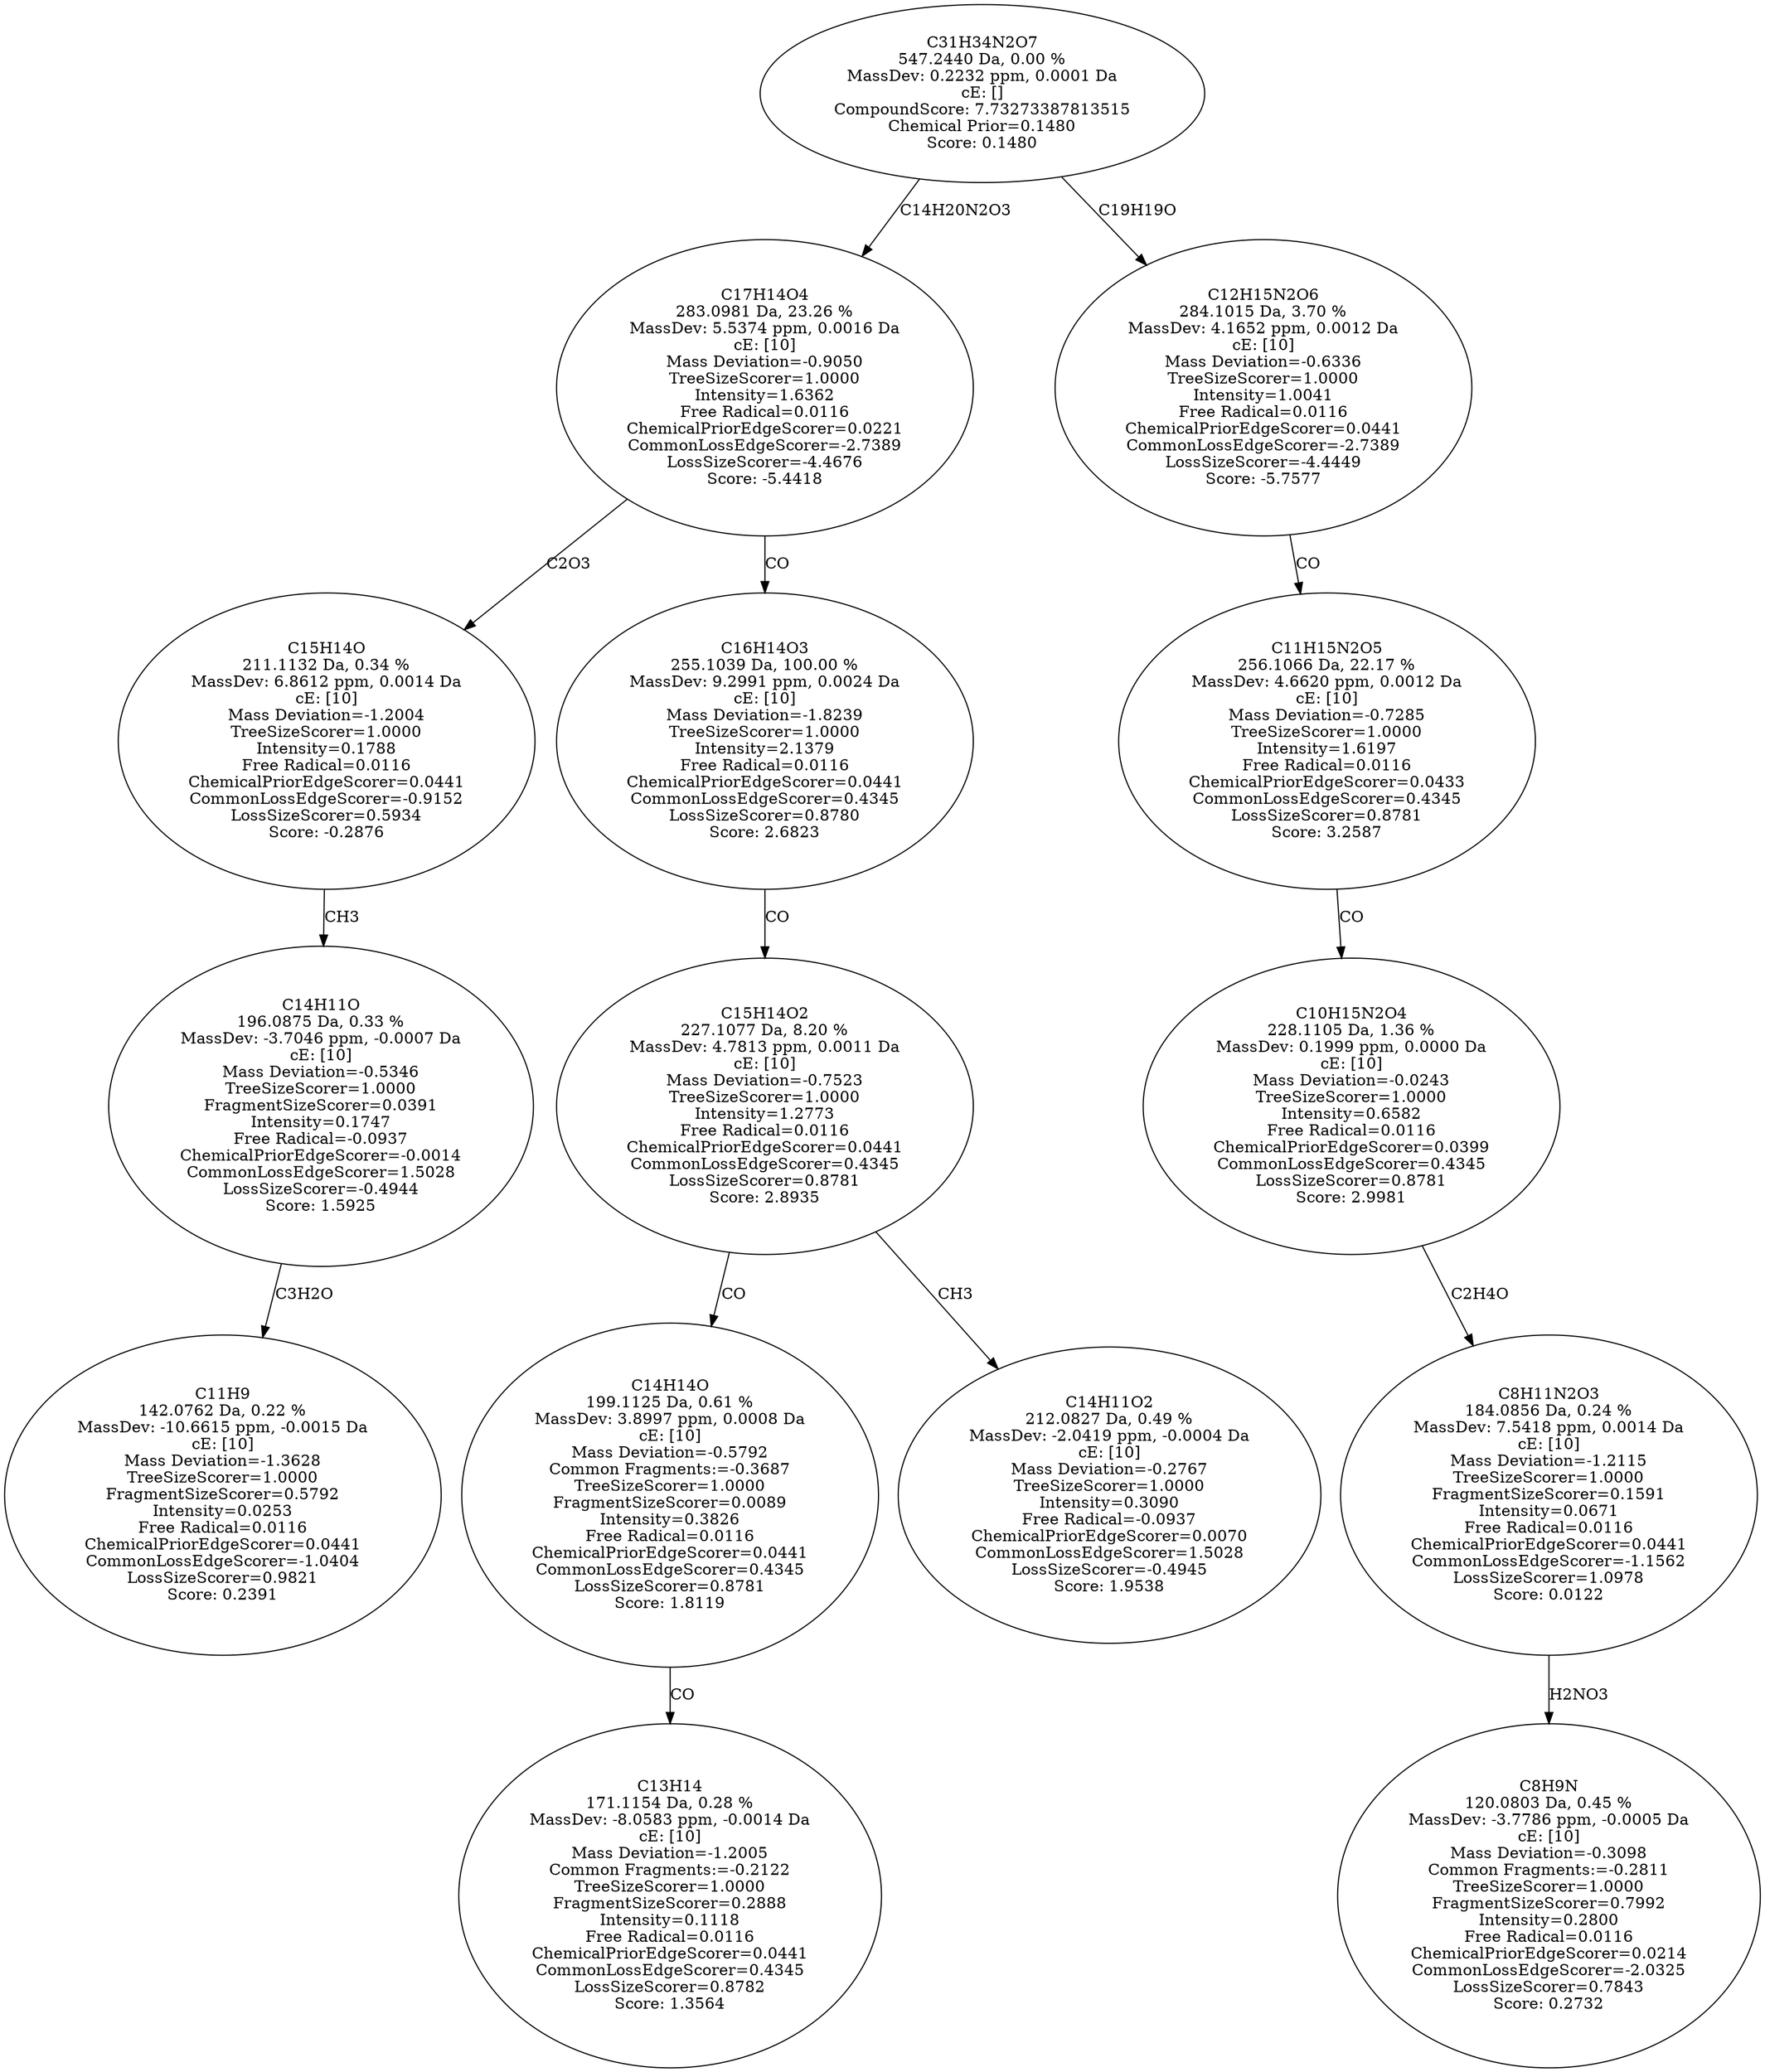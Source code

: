 strict digraph {
v1 [label="C11H9\n142.0762 Da, 0.22 %\nMassDev: -10.6615 ppm, -0.0015 Da\ncE: [10]\nMass Deviation=-1.3628\nTreeSizeScorer=1.0000\nFragmentSizeScorer=0.5792\nIntensity=0.0253\nFree Radical=0.0116\nChemicalPriorEdgeScorer=0.0441\nCommonLossEdgeScorer=-1.0404\nLossSizeScorer=0.9821\nScore: 0.2391"];
v2 [label="C14H11O\n196.0875 Da, 0.33 %\nMassDev: -3.7046 ppm, -0.0007 Da\ncE: [10]\nMass Deviation=-0.5346\nTreeSizeScorer=1.0000\nFragmentSizeScorer=0.0391\nIntensity=0.1747\nFree Radical=-0.0937\nChemicalPriorEdgeScorer=-0.0014\nCommonLossEdgeScorer=1.5028\nLossSizeScorer=-0.4944\nScore: 1.5925"];
v3 [label="C15H14O\n211.1132 Da, 0.34 %\nMassDev: 6.8612 ppm, 0.0014 Da\ncE: [10]\nMass Deviation=-1.2004\nTreeSizeScorer=1.0000\nIntensity=0.1788\nFree Radical=0.0116\nChemicalPriorEdgeScorer=0.0441\nCommonLossEdgeScorer=-0.9152\nLossSizeScorer=0.5934\nScore: -0.2876"];
v4 [label="C13H14\n171.1154 Da, 0.28 %\nMassDev: -8.0583 ppm, -0.0014 Da\ncE: [10]\nMass Deviation=-1.2005\nCommon Fragments:=-0.2122\nTreeSizeScorer=1.0000\nFragmentSizeScorer=0.2888\nIntensity=0.1118\nFree Radical=0.0116\nChemicalPriorEdgeScorer=0.0441\nCommonLossEdgeScorer=0.4345\nLossSizeScorer=0.8782\nScore: 1.3564"];
v5 [label="C14H14O\n199.1125 Da, 0.61 %\nMassDev: 3.8997 ppm, 0.0008 Da\ncE: [10]\nMass Deviation=-0.5792\nCommon Fragments:=-0.3687\nTreeSizeScorer=1.0000\nFragmentSizeScorer=0.0089\nIntensity=0.3826\nFree Radical=0.0116\nChemicalPriorEdgeScorer=0.0441\nCommonLossEdgeScorer=0.4345\nLossSizeScorer=0.8781\nScore: 1.8119"];
v6 [label="C14H11O2\n212.0827 Da, 0.49 %\nMassDev: -2.0419 ppm, -0.0004 Da\ncE: [10]\nMass Deviation=-0.2767\nTreeSizeScorer=1.0000\nIntensity=0.3090\nFree Radical=-0.0937\nChemicalPriorEdgeScorer=0.0070\nCommonLossEdgeScorer=1.5028\nLossSizeScorer=-0.4945\nScore: 1.9538"];
v7 [label="C15H14O2\n227.1077 Da, 8.20 %\nMassDev: 4.7813 ppm, 0.0011 Da\ncE: [10]\nMass Deviation=-0.7523\nTreeSizeScorer=1.0000\nIntensity=1.2773\nFree Radical=0.0116\nChemicalPriorEdgeScorer=0.0441\nCommonLossEdgeScorer=0.4345\nLossSizeScorer=0.8781\nScore: 2.8935"];
v8 [label="C16H14O3\n255.1039 Da, 100.00 %\nMassDev: 9.2991 ppm, 0.0024 Da\ncE: [10]\nMass Deviation=-1.8239\nTreeSizeScorer=1.0000\nIntensity=2.1379\nFree Radical=0.0116\nChemicalPriorEdgeScorer=0.0441\nCommonLossEdgeScorer=0.4345\nLossSizeScorer=0.8780\nScore: 2.6823"];
v9 [label="C17H14O4\n283.0981 Da, 23.26 %\nMassDev: 5.5374 ppm, 0.0016 Da\ncE: [10]\nMass Deviation=-0.9050\nTreeSizeScorer=1.0000\nIntensity=1.6362\nFree Radical=0.0116\nChemicalPriorEdgeScorer=0.0221\nCommonLossEdgeScorer=-2.7389\nLossSizeScorer=-4.4676\nScore: -5.4418"];
v10 [label="C8H9N\n120.0803 Da, 0.45 %\nMassDev: -3.7786 ppm, -0.0005 Da\ncE: [10]\nMass Deviation=-0.3098\nCommon Fragments:=-0.2811\nTreeSizeScorer=1.0000\nFragmentSizeScorer=0.7992\nIntensity=0.2800\nFree Radical=0.0116\nChemicalPriorEdgeScorer=0.0214\nCommonLossEdgeScorer=-2.0325\nLossSizeScorer=0.7843\nScore: 0.2732"];
v11 [label="C8H11N2O3\n184.0856 Da, 0.24 %\nMassDev: 7.5418 ppm, 0.0014 Da\ncE: [10]\nMass Deviation=-1.2115\nTreeSizeScorer=1.0000\nFragmentSizeScorer=0.1591\nIntensity=0.0671\nFree Radical=0.0116\nChemicalPriorEdgeScorer=0.0441\nCommonLossEdgeScorer=-1.1562\nLossSizeScorer=1.0978\nScore: 0.0122"];
v12 [label="C10H15N2O4\n228.1105 Da, 1.36 %\nMassDev: 0.1999 ppm, 0.0000 Da\ncE: [10]\nMass Deviation=-0.0243\nTreeSizeScorer=1.0000\nIntensity=0.6582\nFree Radical=0.0116\nChemicalPriorEdgeScorer=0.0399\nCommonLossEdgeScorer=0.4345\nLossSizeScorer=0.8781\nScore: 2.9981"];
v13 [label="C11H15N2O5\n256.1066 Da, 22.17 %\nMassDev: 4.6620 ppm, 0.0012 Da\ncE: [10]\nMass Deviation=-0.7285\nTreeSizeScorer=1.0000\nIntensity=1.6197\nFree Radical=0.0116\nChemicalPriorEdgeScorer=0.0433\nCommonLossEdgeScorer=0.4345\nLossSizeScorer=0.8781\nScore: 3.2587"];
v14 [label="C12H15N2O6\n284.1015 Da, 3.70 %\nMassDev: 4.1652 ppm, 0.0012 Da\ncE: [10]\nMass Deviation=-0.6336\nTreeSizeScorer=1.0000\nIntensity=1.0041\nFree Radical=0.0116\nChemicalPriorEdgeScorer=0.0441\nCommonLossEdgeScorer=-2.7389\nLossSizeScorer=-4.4449\nScore: -5.7577"];
v15 [label="C31H34N2O7\n547.2440 Da, 0.00 %\nMassDev: 0.2232 ppm, 0.0001 Da\ncE: []\nCompoundScore: 7.73273387813515\nChemical Prior=0.1480\nScore: 0.1480"];
v2 -> v1 [label="C3H2O"];
v3 -> v2 [label="CH3"];
v9 -> v3 [label="C2O3"];
v5 -> v4 [label="CO"];
v7 -> v5 [label="CO"];
v7 -> v6 [label="CH3"];
v8 -> v7 [label="CO"];
v9 -> v8 [label="CO"];
v15 -> v9 [label="C14H20N2O3"];
v11 -> v10 [label="H2NO3"];
v12 -> v11 [label="C2H4O"];
v13 -> v12 [label="CO"];
v14 -> v13 [label="CO"];
v15 -> v14 [label="C19H19O"];
}